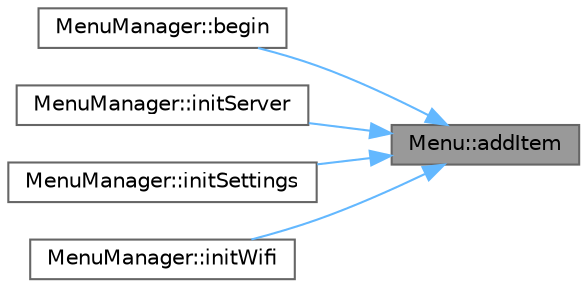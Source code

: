 digraph "Menu::addItem"
{
 // LATEX_PDF_SIZE
  bgcolor="transparent";
  edge [fontname=Helvetica,fontsize=10,labelfontname=Helvetica,labelfontsize=10];
  node [fontname=Helvetica,fontsize=10,shape=box,height=0.2,width=0.4];
  rankdir="RL";
  Node1 [id="Node000001",label="Menu::addItem",height=0.2,width=0.4,color="gray40", fillcolor="grey60", style="filled", fontcolor="black",tooltip=" "];
  Node1 -> Node2 [id="edge1_Node000001_Node000002",dir="back",color="steelblue1",style="solid",tooltip=" "];
  Node2 [id="Node000002",label="MenuManager::begin",height=0.2,width=0.4,color="grey40", fillcolor="white", style="filled",URL="$class_menu_manager.html#a42e07ecc4b6ac9bc8ee85e1fd41c3339",tooltip=" "];
  Node1 -> Node3 [id="edge2_Node000001_Node000003",dir="back",color="steelblue1",style="solid",tooltip=" "];
  Node3 [id="Node000003",label="MenuManager::initServer",height=0.2,width=0.4,color="grey40", fillcolor="white", style="filled",URL="$class_menu_manager.html#a58f16e2496a3d9388060b71d34a031b4",tooltip=" "];
  Node1 -> Node4 [id="edge3_Node000001_Node000004",dir="back",color="steelblue1",style="solid",tooltip=" "];
  Node4 [id="Node000004",label="MenuManager::initSettings",height=0.2,width=0.4,color="grey40", fillcolor="white", style="filled",URL="$class_menu_manager.html#ae400cc05a109ce272c4070549cb17f4d",tooltip=" "];
  Node1 -> Node5 [id="edge4_Node000001_Node000005",dir="back",color="steelblue1",style="solid",tooltip=" "];
  Node5 [id="Node000005",label="MenuManager::initWifi",height=0.2,width=0.4,color="grey40", fillcolor="white", style="filled",URL="$class_menu_manager.html#aa16ddad4928c8ed4a1db39e41af31b92",tooltip=" "];
}
